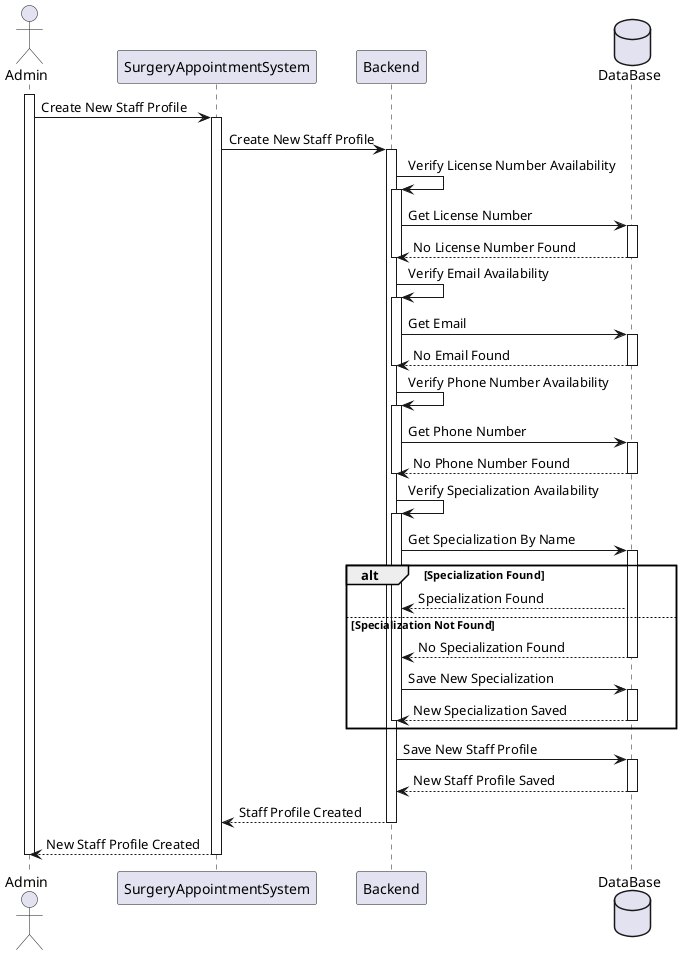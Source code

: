 ﻿@startuml
actor Admin
participant SurgeryAppointmentSystem
participant Backend
database DataBase


activate Admin

Admin -> SurgeryAppointmentSystem : Create New Staff Profile
activate SurgeryAppointmentSystem

SurgeryAppointmentSystem -> Backend : Create New Staff Profile
activate Backend

Backend -> Backend :Verify License Number Availability
activate Backend

Backend -> DataBase : Get License Number
activate DataBase

DataBase --> Backend : No License Number Found
deactivate DataBase
deactivate Backend

Backend -> Backend : Verify Email Availability
activate Backend

Backend -> DataBase : Get Email
activate DataBase

DataBase --> Backend : No Email Found
deactivate DataBase
deactivate Backend

Backend -> Backend : Verify Phone Number Availability
activate Backend

Backend -> DataBase : Get Phone Number
activate DataBase

DataBase --> Backend : No Phone Number Found
deactivate DataBase
deactivate Backend

Backend -> Backend : Verify Specialization Availability
activate Backend

Backend -> DataBase : Get Specialization By Name
activate DataBase

alt Specialization Found
    DataBase --> Backend : Specialization Found
    
else Specialization Not Found
    DataBase --> Backend : No Specialization Found
    deactivate DataBase
    
    Backend -> DataBase : Save New Specialization
    activate DataBase
    
    DataBase --> Backend : New Specialization Saved
    deactivate DataBase
    deactivate Backend
    
end

Backend -> DataBase : Save New Staff Profile
activate DataBase

DataBase --> Backend : New Staff Profile Saved
deactivate DataBase

Backend --> SurgeryAppointmentSystem : Staff Profile Created
deactivate Backend

SurgeryAppointmentSystem --> Admin : New Staff Profile Created
deactivate SurgeryAppointmentSystem

deactivate Admin

@enduml
